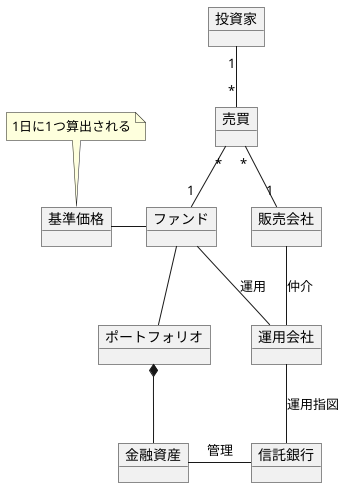 @startuml 投資信託のモデル
object ファンド
object ポートフォリオ
object 金融資産
ファンド -- ポートフォリオ
ポートフォリオ *-- 金融資産

object 基準価格
note top: 1日に1つ算出される
基準価格 - ファンド

object 販売会社
object 売買
object 投資家
売買 "*" -- "1" ファンド
売買 "*" -- "1" 販売会社
投資家 "1" -- "*" 売買

object 運用会社
販売会社 -- 運用会社: 仲介
ファンド -- 運用会社: 運用

object 信託銀行
運用会社 - 信託銀行: 運用指図
金融資産 - 信託銀行: 管理
@enduml
